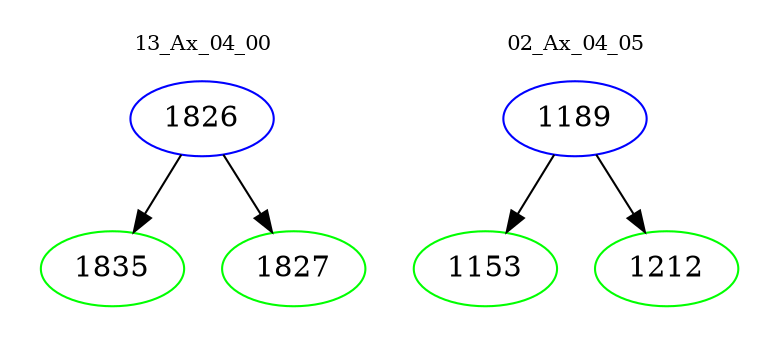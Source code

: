 digraph{
subgraph cluster_0 {
color = white
label = "13_Ax_04_00";
fontsize=10;
T0_1826 [label="1826", color="blue"]
T0_1826 -> T0_1835 [color="black"]
T0_1835 [label="1835", color="green"]
T0_1826 -> T0_1827 [color="black"]
T0_1827 [label="1827", color="green"]
}
subgraph cluster_1 {
color = white
label = "02_Ax_04_05";
fontsize=10;
T1_1189 [label="1189", color="blue"]
T1_1189 -> T1_1153 [color="black"]
T1_1153 [label="1153", color="green"]
T1_1189 -> T1_1212 [color="black"]
T1_1212 [label="1212", color="green"]
}
}
